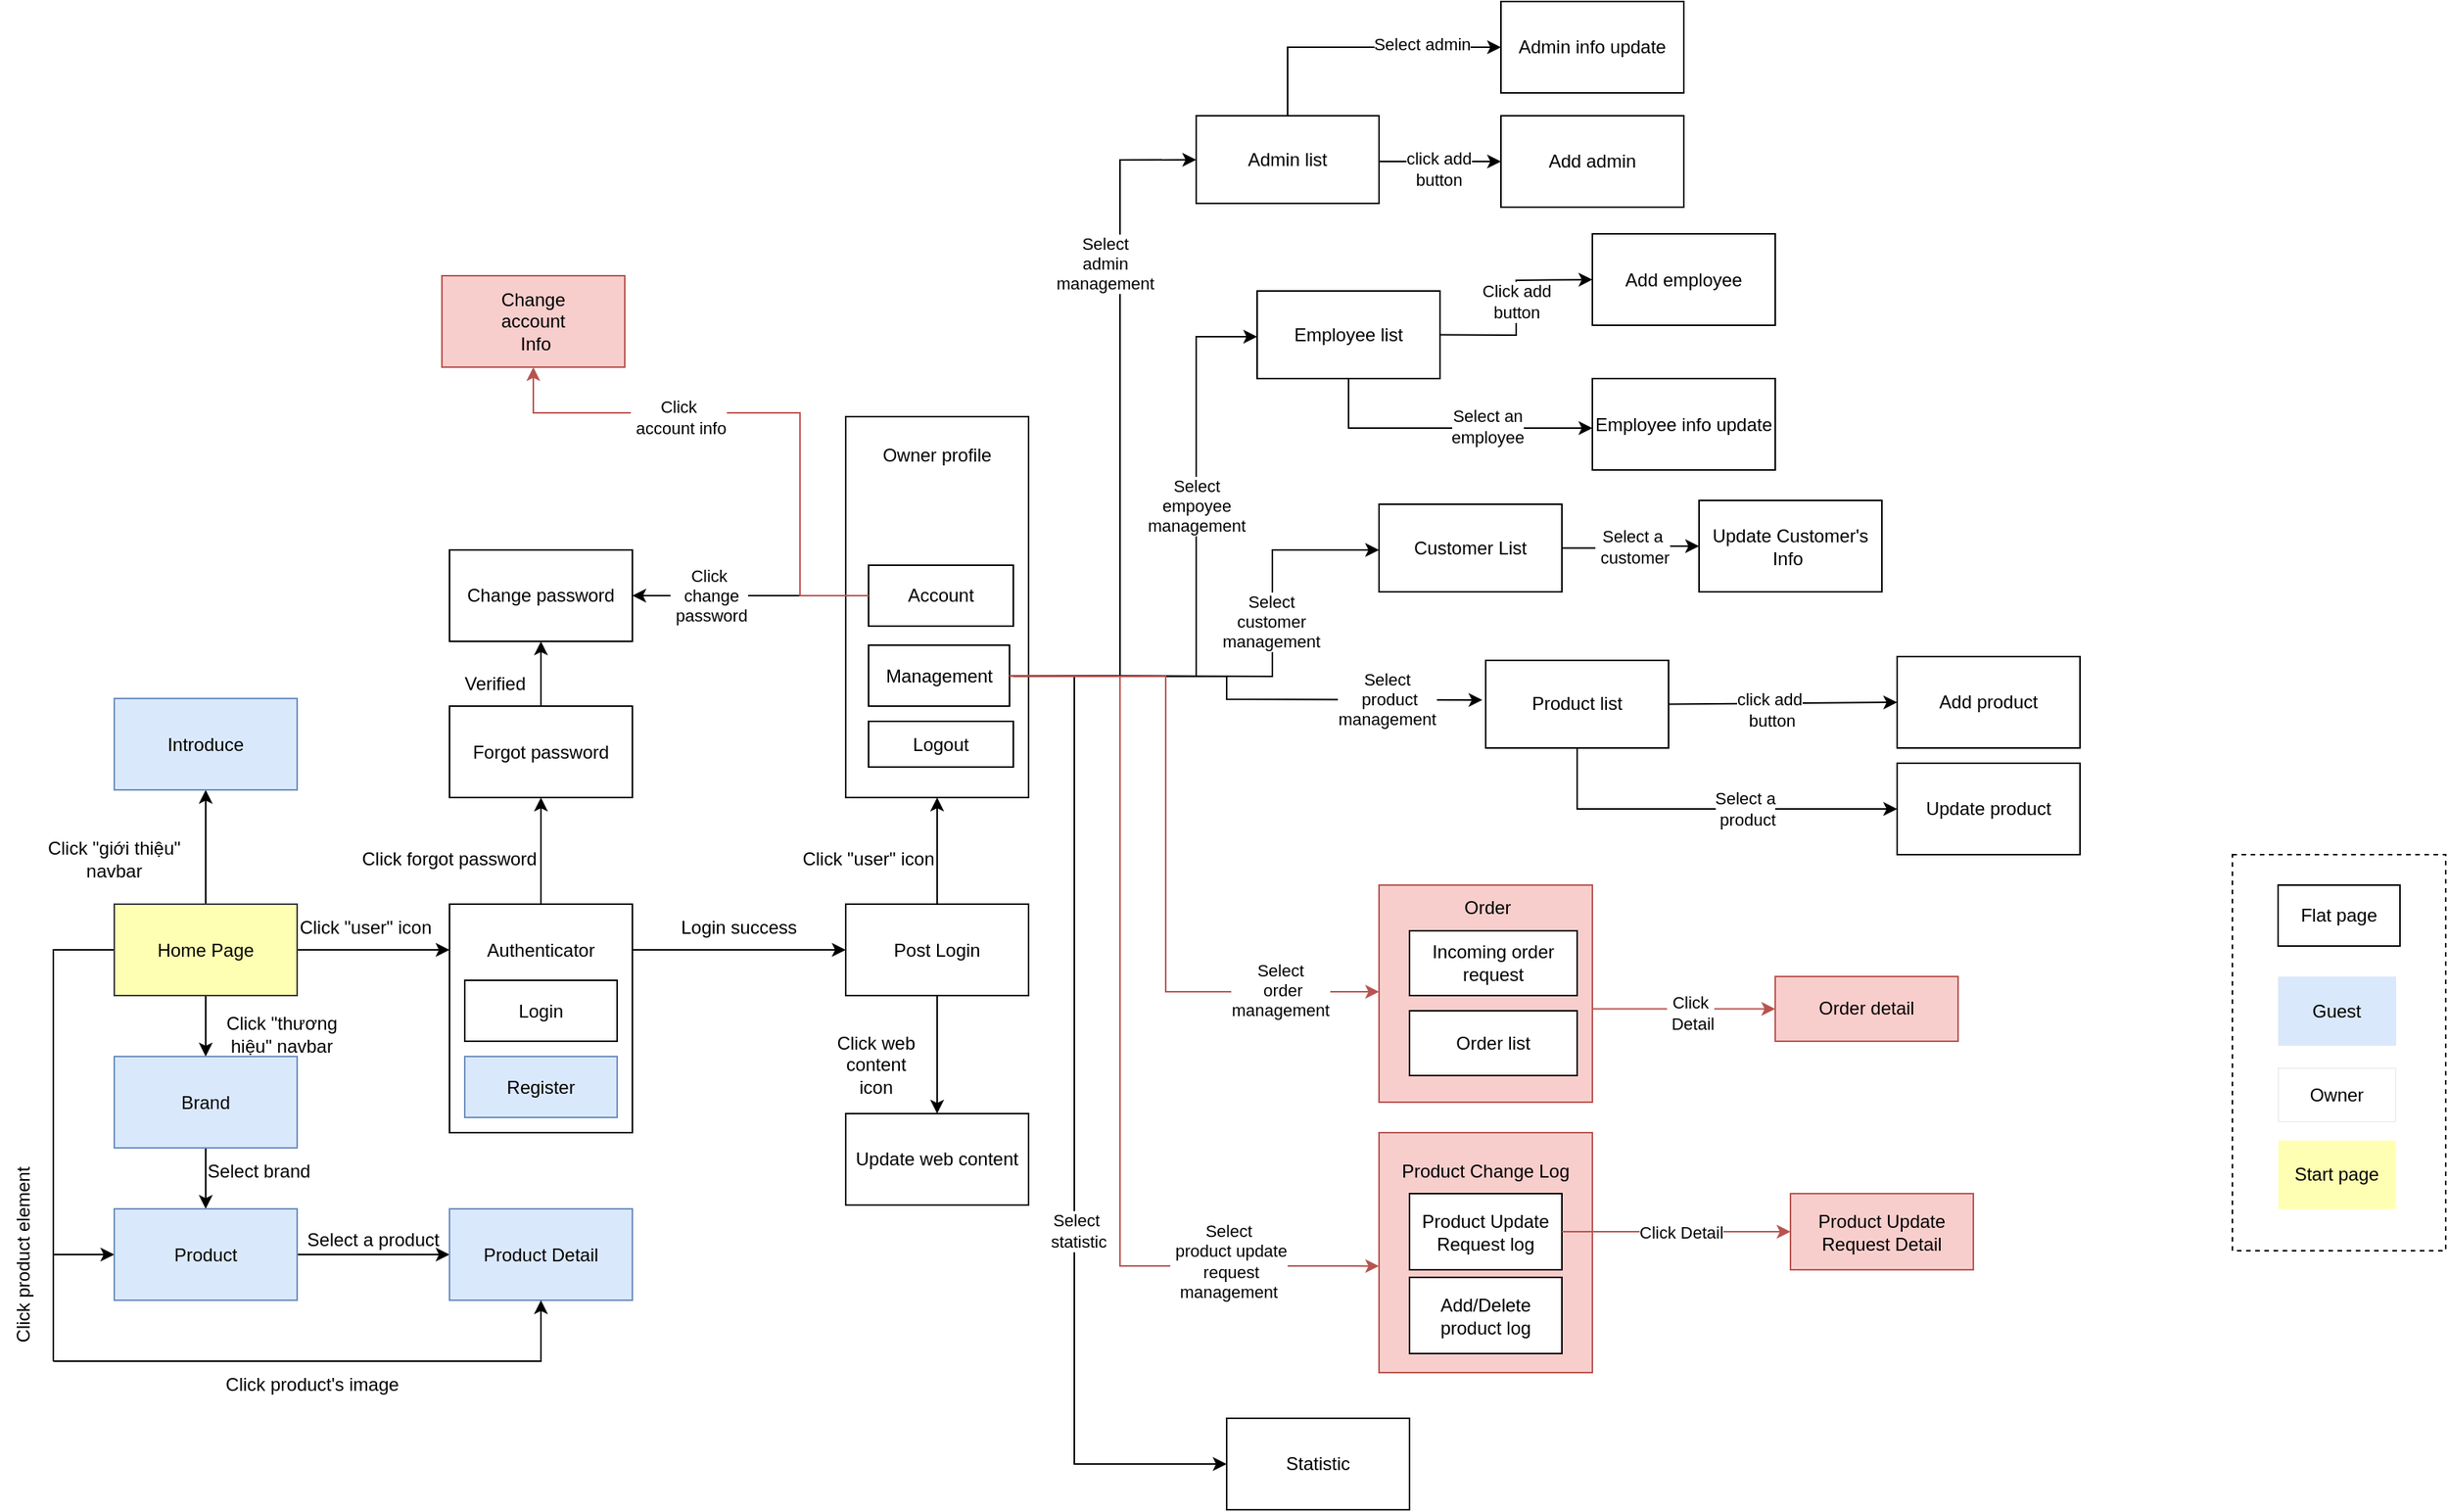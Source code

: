 <mxfile version="21.7.5" type="device">
  <diagram id="_5H-L2p9wcAScAushxqT" name="Trang-1">
    <mxGraphModel dx="1250" dy="1132" grid="1" gridSize="10" guides="1" tooltips="1" connect="1" arrows="1" fold="1" page="1" pageScale="1" pageWidth="850" pageHeight="1100" math="0" shadow="0">
      <root>
        <mxCell id="0" />
        <mxCell id="1" parent="0" />
        <mxCell id="MCsUvH6jt3mRJvjkBpip-1" style="edgeStyle=orthogonalEdgeStyle;rounded=0;orthogonalLoop=1;jettySize=auto;html=1;entryX=0.5;entryY=0;entryDx=0;entryDy=0;" parent="1" source="MCsUvH6jt3mRJvjkBpip-5" target="MCsUvH6jt3mRJvjkBpip-7" edge="1">
          <mxGeometry relative="1" as="geometry" />
        </mxCell>
        <mxCell id="MCsUvH6jt3mRJvjkBpip-2" style="edgeStyle=orthogonalEdgeStyle;rounded=0;orthogonalLoop=1;jettySize=auto;html=1;entryX=0;entryY=0.5;entryDx=0;entryDy=0;" parent="1" source="MCsUvH6jt3mRJvjkBpip-5" target="MCsUvH6jt3mRJvjkBpip-9" edge="1">
          <mxGeometry relative="1" as="geometry">
            <mxPoint x="990" y="902.5" as="targetPoint" />
            <Array as="points">
              <mxPoint x="960" y="672.5" />
              <mxPoint x="960" y="872.5" />
            </Array>
          </mxGeometry>
        </mxCell>
        <mxCell id="MCsUvH6jt3mRJvjkBpip-3" style="edgeStyle=orthogonalEdgeStyle;rounded=0;orthogonalLoop=1;jettySize=auto;html=1;" parent="1" source="MCsUvH6jt3mRJvjkBpip-5" edge="1">
          <mxGeometry relative="1" as="geometry">
            <mxPoint x="1220" y="672.5" as="targetPoint" />
          </mxGeometry>
        </mxCell>
        <mxCell id="MCsUvH6jt3mRJvjkBpip-4" style="edgeStyle=orthogonalEdgeStyle;rounded=0;orthogonalLoop=1;jettySize=auto;html=1;entryX=0.5;entryY=1;entryDx=0;entryDy=0;" parent="1" source="MCsUvH6jt3mRJvjkBpip-5" target="MCsUvH6jt3mRJvjkBpip-12" edge="1">
          <mxGeometry relative="1" as="geometry" />
        </mxCell>
        <mxCell id="MCsUvH6jt3mRJvjkBpip-5" value="Home Page" style="rounded=0;whiteSpace=wrap;html=1;fillColor=#FFFFB3;strokeColor=#36393d;" parent="1" vertex="1">
          <mxGeometry x="1000" y="642.5" width="120" height="60" as="geometry" />
        </mxCell>
        <mxCell id="MCsUvH6jt3mRJvjkBpip-6" value="" style="edgeStyle=orthogonalEdgeStyle;rounded=0;orthogonalLoop=1;jettySize=auto;html=1;" parent="1" source="MCsUvH6jt3mRJvjkBpip-7" target="MCsUvH6jt3mRJvjkBpip-9" edge="1">
          <mxGeometry relative="1" as="geometry" />
        </mxCell>
        <mxCell id="MCsUvH6jt3mRJvjkBpip-7" value="Brand" style="rounded=0;whiteSpace=wrap;html=1;fillColor=#dae8fc;strokeColor=#6c8ebf;" parent="1" vertex="1">
          <mxGeometry x="1000" y="742.5" width="120" height="60" as="geometry" />
        </mxCell>
        <mxCell id="MCsUvH6jt3mRJvjkBpip-8" style="edgeStyle=orthogonalEdgeStyle;rounded=0;orthogonalLoop=1;jettySize=auto;html=1;entryX=0;entryY=0.5;entryDx=0;entryDy=0;" parent="1" source="MCsUvH6jt3mRJvjkBpip-9" target="MCsUvH6jt3mRJvjkBpip-14" edge="1">
          <mxGeometry relative="1" as="geometry">
            <mxPoint x="1210" y="902.5" as="targetPoint" />
          </mxGeometry>
        </mxCell>
        <mxCell id="MCsUvH6jt3mRJvjkBpip-9" value="Product" style="rounded=0;whiteSpace=wrap;html=1;fillColor=#dae8fc;strokeColor=#6c8ebf;" parent="1" vertex="1">
          <mxGeometry x="1000" y="842.5" width="120" height="60" as="geometry" />
        </mxCell>
        <mxCell id="MCsUvH6jt3mRJvjkBpip-10" style="edgeStyle=orthogonalEdgeStyle;rounded=0;orthogonalLoop=1;jettySize=auto;html=1;entryX=0;entryY=0.5;entryDx=0;entryDy=0;" parent="1" source="MCsUvH6jt3mRJvjkBpip-11" target="MCsUvH6jt3mRJvjkBpip-13" edge="1">
          <mxGeometry relative="1" as="geometry">
            <mxPoint x="1420" y="672.5" as="targetPoint" />
            <Array as="points">
              <mxPoint x="1350" y="672.5" />
              <mxPoint x="1350" y="672.5" />
            </Array>
          </mxGeometry>
        </mxCell>
        <mxCell id="MCsUvH6jt3mRJvjkBpip-11" value="" style="rounded=0;whiteSpace=wrap;html=1;" parent="1" vertex="1">
          <mxGeometry x="1220" y="642.5" width="120" height="150" as="geometry" />
        </mxCell>
        <mxCell id="MCsUvH6jt3mRJvjkBpip-12" value="Introduce" style="rounded=0;whiteSpace=wrap;html=1;fillColor=#dae8fc;strokeColor=#6c8ebf;" parent="1" vertex="1">
          <mxGeometry x="1000" y="507.5" width="120" height="60" as="geometry" />
        </mxCell>
        <mxCell id="MCsUvH6jt3mRJvjkBpip-13" value="Post Login" style="rounded=0;whiteSpace=wrap;html=1;" parent="1" vertex="1">
          <mxGeometry x="1480" y="642.5" width="120" height="60" as="geometry" />
        </mxCell>
        <mxCell id="MCsUvH6jt3mRJvjkBpip-14" value="Product Detail" style="rounded=0;whiteSpace=wrap;html=1;fillColor=#dae8fc;strokeColor=#6c8ebf;" parent="1" vertex="1">
          <mxGeometry x="1220" y="842.5" width="120" height="60" as="geometry" />
        </mxCell>
        <mxCell id="MCsUvH6jt3mRJvjkBpip-15" value="" style="endArrow=none;html=1;rounded=0;" parent="1" edge="1">
          <mxGeometry width="50" height="50" relative="1" as="geometry">
            <mxPoint x="960" y="942.5" as="sourcePoint" />
            <mxPoint x="960" y="872.5" as="targetPoint" />
          </mxGeometry>
        </mxCell>
        <mxCell id="MCsUvH6jt3mRJvjkBpip-16" value="" style="endArrow=classic;html=1;rounded=0;entryX=0.5;entryY=1;entryDx=0;entryDy=0;" parent="1" target="MCsUvH6jt3mRJvjkBpip-14" edge="1">
          <mxGeometry width="50" height="50" relative="1" as="geometry">
            <mxPoint x="960" y="942.5" as="sourcePoint" />
            <mxPoint x="1400" y="972.5" as="targetPoint" />
            <Array as="points">
              <mxPoint x="1280" y="942.5" />
            </Array>
          </mxGeometry>
        </mxCell>
        <mxCell id="MCsUvH6jt3mRJvjkBpip-17" value="Forgot password" style="rounded=0;whiteSpace=wrap;html=1;" parent="1" vertex="1">
          <mxGeometry x="1220" y="512.5" width="120" height="60" as="geometry" />
        </mxCell>
        <mxCell id="MCsUvH6jt3mRJvjkBpip-18" value="" style="rounded=0;whiteSpace=wrap;html=1;" parent="1" vertex="1">
          <mxGeometry x="1480" y="322.5" width="120" height="250" as="geometry" />
        </mxCell>
        <mxCell id="MCsUvH6jt3mRJvjkBpip-19" value="Owner profile" style="text;html=1;strokeColor=none;fillColor=none;align=center;verticalAlign=middle;whiteSpace=wrap;rounded=0;" parent="1" vertex="1">
          <mxGeometry x="1495" y="332.5" width="90" height="30" as="geometry" />
        </mxCell>
        <mxCell id="MCsUvH6jt3mRJvjkBpip-22" value="Account" style="rounded=0;whiteSpace=wrap;html=1;" parent="1" vertex="1">
          <mxGeometry x="1495" y="420" width="95" height="40" as="geometry" />
        </mxCell>
        <mxCell id="MCsUvH6jt3mRJvjkBpip-23" value="" style="endArrow=classic;html=1;rounded=0;exitX=0.5;exitY=0;exitDx=0;exitDy=0;entryX=0.5;entryY=1;entryDx=0;entryDy=0;" parent="1" source="MCsUvH6jt3mRJvjkBpip-13" target="MCsUvH6jt3mRJvjkBpip-18" edge="1">
          <mxGeometry width="50" height="50" relative="1" as="geometry">
            <mxPoint x="1460" y="532.5" as="sourcePoint" />
            <mxPoint x="1510" y="482.5" as="targetPoint" />
          </mxGeometry>
        </mxCell>
        <mxCell id="MCsUvH6jt3mRJvjkBpip-24" value="" style="endArrow=classic;html=1;rounded=0;entryX=1;entryY=0.5;entryDx=0;entryDy=0;exitX=0;exitY=0.5;exitDx=0;exitDy=0;" parent="1" source="MCsUvH6jt3mRJvjkBpip-22" target="MCsUvH6jt3mRJvjkBpip-25" edge="1">
          <mxGeometry width="50" height="50" relative="1" as="geometry">
            <mxPoint x="1400" y="422.5" as="sourcePoint" />
            <mxPoint x="1380" y="542.5" as="targetPoint" />
          </mxGeometry>
        </mxCell>
        <mxCell id="jU25uh0QKvTO8C4eT4y0-46" value="Click&lt;br&gt;&amp;nbsp;change&lt;br&gt;&amp;nbsp;password" style="edgeLabel;html=1;align=center;verticalAlign=middle;resizable=0;points=[];" vertex="1" connectable="0" parent="MCsUvH6jt3mRJvjkBpip-24">
          <mxGeometry x="0.124" relative="1" as="geometry">
            <mxPoint x="-18" as="offset" />
          </mxGeometry>
        </mxCell>
        <mxCell id="MCsUvH6jt3mRJvjkBpip-25" value="Change password" style="rounded=0;whiteSpace=wrap;html=1;" parent="1" vertex="1">
          <mxGeometry x="1220" y="410" width="120" height="60" as="geometry" />
        </mxCell>
        <mxCell id="MCsUvH6jt3mRJvjkBpip-26" value="" style="endArrow=classic;html=1;rounded=0;exitX=0.5;exitY=0;exitDx=0;exitDy=0;entryX=0.5;entryY=1;entryDx=0;entryDy=0;" parent="1" source="MCsUvH6jt3mRJvjkBpip-11" target="MCsUvH6jt3mRJvjkBpip-17" edge="1">
          <mxGeometry width="50" height="50" relative="1" as="geometry">
            <mxPoint x="1240" y="592.5" as="sourcePoint" />
            <mxPoint x="1290" y="542.5" as="targetPoint" />
          </mxGeometry>
        </mxCell>
        <mxCell id="MCsUvH6jt3mRJvjkBpip-27" value="" style="endArrow=classic;html=1;rounded=0;exitX=0.5;exitY=0;exitDx=0;exitDy=0;entryX=0.5;entryY=1;entryDx=0;entryDy=0;" parent="1" source="MCsUvH6jt3mRJvjkBpip-17" target="MCsUvH6jt3mRJvjkBpip-25" edge="1">
          <mxGeometry width="50" height="50" relative="1" as="geometry">
            <mxPoint x="1350" y="532.5" as="sourcePoint" />
            <mxPoint x="1400" y="482.5" as="targetPoint" />
          </mxGeometry>
        </mxCell>
        <mxCell id="MCsUvH6jt3mRJvjkBpip-38" value="Logout" style="rounded=0;whiteSpace=wrap;html=1;" parent="1" vertex="1">
          <mxGeometry x="1495" y="522.5" width="95" height="30" as="geometry" />
        </mxCell>
        <mxCell id="MCsUvH6jt3mRJvjkBpip-39" value="Login" style="rounded=0;whiteSpace=wrap;html=1;" parent="1" vertex="1">
          <mxGeometry x="1230" y="692.5" width="100" height="40" as="geometry" />
        </mxCell>
        <mxCell id="MCsUvH6jt3mRJvjkBpip-40" value="Register" style="rounded=0;whiteSpace=wrap;html=1;fillColor=#dae8fc;strokeColor=#6c8ebf;" parent="1" vertex="1">
          <mxGeometry x="1230" y="742.5" width="100" height="40" as="geometry" />
        </mxCell>
        <mxCell id="MCsUvH6jt3mRJvjkBpip-41" value="Authenticator" style="text;html=1;strokeColor=none;fillColor=none;align=center;verticalAlign=middle;whiteSpace=wrap;rounded=0;" parent="1" vertex="1">
          <mxGeometry x="1250" y="657.5" width="60" height="30" as="geometry" />
        </mxCell>
        <mxCell id="MCsUvH6jt3mRJvjkBpip-46" value="Management" style="rounded=0;whiteSpace=wrap;html=1;" parent="1" vertex="1">
          <mxGeometry x="1495" y="472.5" width="92.5" height="40" as="geometry" />
        </mxCell>
        <mxCell id="MCsUvH6jt3mRJvjkBpip-51" value="" style="endArrow=classic;html=1;rounded=0;" parent="1" target="MCsUvH6jt3mRJvjkBpip-76" edge="1">
          <mxGeometry width="50" height="50" relative="1" as="geometry">
            <mxPoint x="1590" y="493" as="sourcePoint" />
            <mxPoint x="1680" y="382.5" as="targetPoint" />
            <Array as="points">
              <mxPoint x="1660" y="493" />
              <mxPoint x="1660" y="382.5" />
              <mxPoint x="1660" y="154" />
            </Array>
          </mxGeometry>
        </mxCell>
        <mxCell id="jU25uh0QKvTO8C4eT4y0-4" value="Select &lt;br&gt;admin &lt;br&gt;management" style="edgeLabel;html=1;align=center;verticalAlign=middle;resizable=0;points=[];" vertex="1" connectable="0" parent="MCsUvH6jt3mRJvjkBpip-51">
          <mxGeometry x="-0.035" y="-2" relative="1" as="geometry">
            <mxPoint x="-12" y="-120" as="offset" />
          </mxGeometry>
        </mxCell>
        <mxCell id="MCsUvH6jt3mRJvjkBpip-52" value="Click &quot;giới thiệu&quot; navbar" style="text;html=1;strokeColor=none;fillColor=none;align=center;verticalAlign=middle;whiteSpace=wrap;rounded=0;" parent="1" vertex="1">
          <mxGeometry x="940" y="597.5" width="120" height="30" as="geometry" />
        </mxCell>
        <mxCell id="MCsUvH6jt3mRJvjkBpip-53" value="Click &quot;thương hiệu&quot; navbar" style="text;html=1;strokeColor=none;fillColor=none;align=center;verticalAlign=middle;whiteSpace=wrap;rounded=0;" parent="1" vertex="1">
          <mxGeometry x="1060" y="712.5" width="100" height="30" as="geometry" />
        </mxCell>
        <mxCell id="MCsUvH6jt3mRJvjkBpip-54" value="Select brand" style="text;html=1;strokeColor=none;fillColor=none;align=center;verticalAlign=middle;whiteSpace=wrap;rounded=0;" parent="1" vertex="1">
          <mxGeometry x="1060" y="802.5" width="70" height="30" as="geometry" />
        </mxCell>
        <mxCell id="MCsUvH6jt3mRJvjkBpip-55" value="Click product element" style="text;html=1;strokeColor=none;fillColor=none;align=center;verticalAlign=middle;whiteSpace=wrap;rounded=0;rotation=-90;" parent="1" vertex="1">
          <mxGeometry x="880" y="857.5" width="120" height="30" as="geometry" />
        </mxCell>
        <mxCell id="MCsUvH6jt3mRJvjkBpip-57" value="Click product&#39;s image" style="text;html=1;strokeColor=none;fillColor=none;align=center;verticalAlign=middle;whiteSpace=wrap;rounded=0;" parent="1" vertex="1">
          <mxGeometry x="1070" y="942.5" width="120" height="30" as="geometry" />
        </mxCell>
        <mxCell id="MCsUvH6jt3mRJvjkBpip-59" value="Select a product" style="text;html=1;strokeColor=none;fillColor=none;align=center;verticalAlign=middle;whiteSpace=wrap;rounded=0;" parent="1" vertex="1">
          <mxGeometry x="1120" y="847.5" width="100" height="30" as="geometry" />
        </mxCell>
        <mxCell id="MCsUvH6jt3mRJvjkBpip-60" value="Click &quot;user&quot; icon" style="text;html=1;strokeColor=none;fillColor=none;align=center;verticalAlign=middle;whiteSpace=wrap;rounded=0;" parent="1" vertex="1">
          <mxGeometry x="1120" y="642.5" width="90" height="30" as="geometry" />
        </mxCell>
        <mxCell id="MCsUvH6jt3mRJvjkBpip-65" value="Click forgot password" style="text;html=1;strokeColor=none;fillColor=none;align=center;verticalAlign=middle;whiteSpace=wrap;rounded=0;" parent="1" vertex="1">
          <mxGeometry x="1160" y="597.5" width="120" height="30" as="geometry" />
        </mxCell>
        <mxCell id="MCsUvH6jt3mRJvjkBpip-67" value="Verified" style="text;html=1;strokeColor=none;fillColor=none;align=center;verticalAlign=middle;whiteSpace=wrap;rounded=0;" parent="1" vertex="1">
          <mxGeometry x="1220" y="482.5" width="60" height="30" as="geometry" />
        </mxCell>
        <mxCell id="MCsUvH6jt3mRJvjkBpip-71" value="Login success" style="text;html=1;strokeColor=none;fillColor=none;align=center;verticalAlign=middle;whiteSpace=wrap;rounded=0;" parent="1" vertex="1">
          <mxGeometry x="1370" y="642.5" width="80" height="30" as="geometry" />
        </mxCell>
        <mxCell id="MCsUvH6jt3mRJvjkBpip-72" value="Click &quot;user&quot; icon" style="text;html=1;strokeColor=none;fillColor=none;align=center;verticalAlign=middle;whiteSpace=wrap;rounded=0;" parent="1" vertex="1">
          <mxGeometry x="1450" y="597.5" width="90" height="30" as="geometry" />
        </mxCell>
        <mxCell id="MCsUvH6jt3mRJvjkBpip-76" value="Admin list" style="rounded=0;whiteSpace=wrap;html=1;" parent="1" vertex="1">
          <mxGeometry x="1710" y="125" width="120" height="57.5" as="geometry" />
        </mxCell>
        <mxCell id="MCsUvH6jt3mRJvjkBpip-77" value="Add admin" style="rounded=0;whiteSpace=wrap;html=1;" parent="1" vertex="1">
          <mxGeometry x="1910" y="125" width="120" height="60" as="geometry" />
        </mxCell>
        <mxCell id="MCsUvH6jt3mRJvjkBpip-78" value="Admin info update" style="rounded=0;whiteSpace=wrap;html=1;" parent="1" vertex="1">
          <mxGeometry x="1910" y="50" width="120" height="60" as="geometry" />
        </mxCell>
        <mxCell id="MCsUvH6jt3mRJvjkBpip-84" value="" style="endArrow=classic;html=1;entryX=0;entryY=0.5;entryDx=0;entryDy=0;" parent="1" edge="1" target="MCsUvH6jt3mRJvjkBpip-77">
          <mxGeometry width="50" height="50" relative="1" as="geometry">
            <mxPoint x="1830" y="155" as="sourcePoint" />
            <mxPoint x="1930" y="382.5" as="targetPoint" />
          </mxGeometry>
        </mxCell>
        <mxCell id="jU25uh0QKvTO8C4eT4y0-6" value="Text" style="edgeLabel;html=1;align=center;verticalAlign=middle;resizable=0;points=[];" vertex="1" connectable="0" parent="MCsUvH6jt3mRJvjkBpip-84">
          <mxGeometry x="0.005" y="-4" relative="1" as="geometry">
            <mxPoint as="offset" />
          </mxGeometry>
        </mxCell>
        <mxCell id="jU25uh0QKvTO8C4eT4y0-7" value="click add &lt;br&gt;button" style="edgeLabel;html=1;align=center;verticalAlign=middle;resizable=0;points=[];" vertex="1" connectable="0" parent="MCsUvH6jt3mRJvjkBpip-84">
          <mxGeometry x="-0.021" y="-5" relative="1" as="geometry">
            <mxPoint as="offset" />
          </mxGeometry>
        </mxCell>
        <mxCell id="MCsUvH6jt3mRJvjkBpip-85" value="" style="endArrow=classic;html=1;rounded=0;exitX=0.5;exitY=0;exitDx=0;exitDy=0;entryX=0;entryY=0.5;entryDx=0;entryDy=0;" parent="1" source="MCsUvH6jt3mRJvjkBpip-76" target="MCsUvH6jt3mRJvjkBpip-78" edge="1">
          <mxGeometry width="50" height="50" relative="1" as="geometry">
            <mxPoint x="1960" y="452.5" as="sourcePoint" />
            <mxPoint x="2010" y="402.5" as="targetPoint" />
            <Array as="points">
              <mxPoint x="1770" y="80" />
            </Array>
          </mxGeometry>
        </mxCell>
        <mxCell id="jU25uh0QKvTO8C4eT4y0-8" value="Select admin" style="edgeLabel;html=1;align=center;verticalAlign=middle;resizable=0;points=[];" vertex="1" connectable="0" parent="MCsUvH6jt3mRJvjkBpip-85">
          <mxGeometry x="0.437" y="2" relative="1" as="geometry">
            <mxPoint as="offset" />
          </mxGeometry>
        </mxCell>
        <mxCell id="MCsUvH6jt3mRJvjkBpip-95" value="Employee list" style="rounded=0;whiteSpace=wrap;html=1;" parent="1" vertex="1">
          <mxGeometry x="1750" y="240" width="120" height="57.5" as="geometry" />
        </mxCell>
        <mxCell id="MCsUvH6jt3mRJvjkBpip-96" value="Add employee" style="rounded=0;whiteSpace=wrap;html=1;" parent="1" vertex="1">
          <mxGeometry x="1970" y="202.5" width="120" height="60" as="geometry" />
        </mxCell>
        <mxCell id="MCsUvH6jt3mRJvjkBpip-97" value="Employee info update" style="rounded=0;whiteSpace=wrap;html=1;" parent="1" vertex="1">
          <mxGeometry x="1970" y="297.5" width="120" height="60" as="geometry" />
        </mxCell>
        <mxCell id="MCsUvH6jt3mRJvjkBpip-99" value="" style="endArrow=classic;html=1;rounded=0;exitX=0.5;exitY=1;exitDx=0;exitDy=0;" parent="1" source="MCsUvH6jt3mRJvjkBpip-95" edge="1">
          <mxGeometry width="50" height="50" relative="1" as="geometry">
            <mxPoint x="1960" y="643.75" as="sourcePoint" />
            <mxPoint x="1970" y="330" as="targetPoint" />
            <Array as="points">
              <mxPoint x="1810" y="330" />
            </Array>
          </mxGeometry>
        </mxCell>
        <mxCell id="jU25uh0QKvTO8C4eT4y0-15" value="Select an&lt;br&gt;employee" style="edgeLabel;html=1;align=center;verticalAlign=middle;resizable=0;points=[];" vertex="1" connectable="0" parent="MCsUvH6jt3mRJvjkBpip-99">
          <mxGeometry x="0.276" y="1" relative="1" as="geometry">
            <mxPoint as="offset" />
          </mxGeometry>
        </mxCell>
        <mxCell id="MCsUvH6jt3mRJvjkBpip-102" value="" style="endArrow=classic;html=1;rounded=0;exitX=1;exitY=0.5;exitDx=0;exitDy=0;" parent="1" source="MCsUvH6jt3mRJvjkBpip-46" edge="1">
          <mxGeometry width="50" height="50" relative="1" as="geometry">
            <mxPoint x="1740" y="562.5" as="sourcePoint" />
            <mxPoint x="1750" y="270" as="targetPoint" />
            <Array as="points">
              <mxPoint x="1710" y="493" />
              <mxPoint x="1710" y="270" />
            </Array>
          </mxGeometry>
        </mxCell>
        <mxCell id="jU25uh0QKvTO8C4eT4y0-9" value="Select &lt;br&gt;empoyee &lt;br&gt;management" style="edgeLabel;html=1;align=center;verticalAlign=middle;resizable=0;points=[];" vertex="1" connectable="0" parent="MCsUvH6jt3mRJvjkBpip-102">
          <mxGeometry x="0.313" y="1" relative="1" as="geometry">
            <mxPoint x="1" y="18" as="offset" />
          </mxGeometry>
        </mxCell>
        <mxCell id="MCsUvH6jt3mRJvjkBpip-112" value="Product list" style="rounded=0;whiteSpace=wrap;html=1;" parent="1" vertex="1">
          <mxGeometry x="1900" y="482.5" width="120" height="57.5" as="geometry" />
        </mxCell>
        <mxCell id="MCsUvH6jt3mRJvjkBpip-113" value="Add product" style="rounded=0;whiteSpace=wrap;html=1;" parent="1" vertex="1">
          <mxGeometry x="2170" y="480" width="120" height="60" as="geometry" />
        </mxCell>
        <mxCell id="MCsUvH6jt3mRJvjkBpip-114" value="Update product" style="rounded=0;whiteSpace=wrap;html=1;" parent="1" vertex="1">
          <mxGeometry x="2170" y="550" width="120" height="60" as="geometry" />
        </mxCell>
        <mxCell id="MCsUvH6jt3mRJvjkBpip-115" value="" style="endArrow=classic;html=1;exitX=1;exitY=0.5;exitDx=0;exitDy=0;" parent="1" source="MCsUvH6jt3mRJvjkBpip-112" edge="1">
          <mxGeometry width="50" height="50" relative="1" as="geometry">
            <mxPoint x="1960" y="815" as="sourcePoint" />
            <mxPoint x="2170" y="510" as="targetPoint" />
          </mxGeometry>
        </mxCell>
        <mxCell id="jU25uh0QKvTO8C4eT4y0-29" value="click add&lt;br&gt;&amp;nbsp;button" style="edgeLabel;html=1;align=center;verticalAlign=middle;resizable=0;points=[];" vertex="1" connectable="0" parent="MCsUvH6jt3mRJvjkBpip-115">
          <mxGeometry x="-0.125" y="-4" relative="1" as="geometry">
            <mxPoint as="offset" />
          </mxGeometry>
        </mxCell>
        <mxCell id="MCsUvH6jt3mRJvjkBpip-116" value="" style="endArrow=classic;html=1;rounded=0;exitX=0.5;exitY=1;exitDx=0;exitDy=0;entryX=0;entryY=0.5;entryDx=0;entryDy=0;" parent="1" source="MCsUvH6jt3mRJvjkBpip-112" target="MCsUvH6jt3mRJvjkBpip-114" edge="1">
          <mxGeometry width="50" height="50" relative="1" as="geometry">
            <mxPoint x="1960" y="815" as="sourcePoint" />
            <mxPoint x="2010" y="765" as="targetPoint" />
            <Array as="points">
              <mxPoint x="1960" y="580" />
            </Array>
          </mxGeometry>
        </mxCell>
        <mxCell id="jU25uh0QKvTO8C4eT4y0-30" value="Select a&lt;br&gt;&amp;nbsp;product" style="edgeLabel;html=1;align=center;verticalAlign=middle;resizable=0;points=[];" vertex="1" connectable="0" parent="MCsUvH6jt3mRJvjkBpip-116">
          <mxGeometry x="0.197" relative="1" as="geometry">
            <mxPoint as="offset" />
          </mxGeometry>
        </mxCell>
        <mxCell id="MCsUvH6jt3mRJvjkBpip-119" value="" style="endArrow=classic;html=1;rounded=0;entryX=-0.018;entryY=0.452;entryDx=0;entryDy=0;entryPerimeter=0;" parent="1" target="MCsUvH6jt3mRJvjkBpip-112" edge="1">
          <mxGeometry width="50" height="50" relative="1" as="geometry">
            <mxPoint x="1590" y="493" as="sourcePoint" />
            <mxPoint x="1750" y="592.5" as="targetPoint" />
            <Array as="points">
              <mxPoint x="1730" y="493" />
              <mxPoint x="1730" y="508" />
            </Array>
          </mxGeometry>
        </mxCell>
        <mxCell id="jU25uh0QKvTO8C4eT4y0-28" value="Select&lt;br&gt;&amp;nbsp;product &lt;br&gt;management" style="edgeLabel;html=1;align=center;verticalAlign=middle;resizable=0;points=[];" vertex="1" connectable="0" parent="MCsUvH6jt3mRJvjkBpip-119">
          <mxGeometry x="0.402" y="-2" relative="1" as="geometry">
            <mxPoint x="33" y="-2" as="offset" />
          </mxGeometry>
        </mxCell>
        <mxCell id="MCsUvH6jt3mRJvjkBpip-126" value="Statistic" style="rounded=0;whiteSpace=wrap;html=1;" parent="1" vertex="1">
          <mxGeometry x="1730" y="980" width="120" height="60" as="geometry" />
        </mxCell>
        <mxCell id="MCsUvH6jt3mRJvjkBpip-127" value="" style="endArrow=classic;html=1;rounded=0;entryX=0;entryY=0.5;entryDx=0;entryDy=0;" parent="1" target="MCsUvH6jt3mRJvjkBpip-126" edge="1">
          <mxGeometry width="50" height="50" relative="1" as="geometry">
            <mxPoint x="1590" y="493" as="sourcePoint" />
            <mxPoint x="1850" y="432.5" as="targetPoint" />
            <Array as="points">
              <mxPoint x="1630" y="493" />
              <mxPoint x="1630" y="1010" />
            </Array>
          </mxGeometry>
        </mxCell>
        <mxCell id="jU25uh0QKvTO8C4eT4y0-43" value="Select&lt;br&gt;&amp;nbsp;statistic" style="edgeLabel;html=1;align=center;verticalAlign=middle;resizable=0;points=[];" vertex="1" connectable="0" parent="MCsUvH6jt3mRJvjkBpip-127">
          <mxGeometry x="0.228" y="1" relative="1" as="geometry">
            <mxPoint as="offset" />
          </mxGeometry>
        </mxCell>
        <mxCell id="MCsUvH6jt3mRJvjkBpip-131" value="" style="endArrow=classic;html=1;rounded=0;exitX=0.5;exitY=1;exitDx=0;exitDy=0;" parent="1" source="MCsUvH6jt3mRJvjkBpip-13" target="MCsUvH6jt3mRJvjkBpip-132" edge="1">
          <mxGeometry width="50" height="50" relative="1" as="geometry">
            <mxPoint x="1310" y="832.5" as="sourcePoint" />
            <mxPoint x="1540" y="822.5" as="targetPoint" />
          </mxGeometry>
        </mxCell>
        <mxCell id="MCsUvH6jt3mRJvjkBpip-132" value="Update web content" style="rounded=0;whiteSpace=wrap;html=1;" parent="1" vertex="1">
          <mxGeometry x="1480" y="780" width="120" height="60" as="geometry" />
        </mxCell>
        <mxCell id="MCsUvH6jt3mRJvjkBpip-133" value="Click web content icon" style="text;html=1;strokeColor=none;fillColor=none;align=center;verticalAlign=middle;whiteSpace=wrap;rounded=0;" parent="1" vertex="1">
          <mxGeometry x="1470" y="732.5" width="60" height="30" as="geometry" />
        </mxCell>
        <mxCell id="MCsUvH6jt3mRJvjkBpip-135" value="" style="rounded=0;whiteSpace=wrap;html=1;fillColor=#f8cecc;strokeColor=#b85450;" parent="1" vertex="1">
          <mxGeometry x="1830" y="792.5" width="140" height="157.5" as="geometry" />
        </mxCell>
        <mxCell id="MCsUvH6jt3mRJvjkBpip-138" value="Add/Delete product log" style="rounded=0;whiteSpace=wrap;html=1;" parent="1" vertex="1">
          <mxGeometry x="1850" y="887.5" width="100" height="50" as="geometry" />
        </mxCell>
        <mxCell id="MCsUvH6jt3mRJvjkBpip-139" value="Product Update Request log" style="rounded=0;whiteSpace=wrap;html=1;" parent="1" vertex="1">
          <mxGeometry x="1850" y="832.5" width="100" height="50" as="geometry" />
        </mxCell>
        <mxCell id="MCsUvH6jt3mRJvjkBpip-140" value="Product Change Log" style="text;html=1;strokeColor=none;fillColor=none;align=center;verticalAlign=middle;whiteSpace=wrap;rounded=0;" parent="1" vertex="1">
          <mxGeometry x="1840" y="802.5" width="120" height="30" as="geometry" />
        </mxCell>
        <mxCell id="MCsUvH6jt3mRJvjkBpip-146" value="" style="rounded=0;whiteSpace=wrap;html=1;dashed=1;" parent="1" vertex="1">
          <mxGeometry x="2390" y="610" width="140" height="260" as="geometry" />
        </mxCell>
        <mxCell id="MCsUvH6jt3mRJvjkBpip-147" value="Guest" style="rounded=0;whiteSpace=wrap;html=1;dashed=1;strokeWidth=0;fillColor=#dae8fc;strokeColor=#6c8ebf;" parent="1" vertex="1">
          <mxGeometry x="2420" y="690" width="77" height="45" as="geometry" />
        </mxCell>
        <mxCell id="MCsUvH6jt3mRJvjkBpip-148" value="Owner" style="rounded=0;whiteSpace=wrap;html=1;dashed=1;strokeWidth=0;" parent="1" vertex="1">
          <mxGeometry x="2420" y="750" width="77" height="35" as="geometry" />
        </mxCell>
        <mxCell id="MCsUvH6jt3mRJvjkBpip-149" value="Flat page" style="rounded=0;whiteSpace=wrap;html=1;strokeWidth=1;perimeterSpacing=1;" parent="1" vertex="1">
          <mxGeometry x="2420" y="630" width="80" height="40" as="geometry" />
        </mxCell>
        <mxCell id="MCsUvH6jt3mRJvjkBpip-150" value="Start page" style="rounded=0;whiteSpace=wrap;html=1;dashed=1;strokeWidth=0;fillColor=#FFFFB3;strokeColor=#FFFFB3;" parent="1" vertex="1">
          <mxGeometry x="2420" y="797.5" width="77" height="45" as="geometry" />
        </mxCell>
        <mxCell id="jU25uh0QKvTO8C4eT4y0-1" value="" style="endArrow=classic;html=1;rounded=0;exitX=1;exitY=0.5;exitDx=0;exitDy=0;entryX=0;entryY=0.5;entryDx=0;entryDy=0;fillColor=#f8cecc;strokeColor=#b85450;" edge="1" parent="1" source="MCsUvH6jt3mRJvjkBpip-139" target="jU25uh0QKvTO8C4eT4y0-3">
          <mxGeometry width="50" height="50" relative="1" as="geometry">
            <mxPoint x="2135" y="815" as="sourcePoint" />
            <mxPoint x="2190" y="840.5" as="targetPoint" />
          </mxGeometry>
        </mxCell>
        <mxCell id="jU25uh0QKvTO8C4eT4y0-2" value="Click Detail" style="edgeLabel;html=1;align=center;verticalAlign=middle;resizable=0;points=[];" vertex="1" connectable="0" parent="jU25uh0QKvTO8C4eT4y0-1">
          <mxGeometry x="0.037" y="-5" relative="1" as="geometry">
            <mxPoint y="-5" as="offset" />
          </mxGeometry>
        </mxCell>
        <mxCell id="jU25uh0QKvTO8C4eT4y0-3" value="Product Update Request Detail" style="rounded=0;whiteSpace=wrap;html=1;fillColor=#f8cecc;strokeColor=#b85450;" vertex="1" parent="1">
          <mxGeometry x="2100" y="832.5" width="120" height="50" as="geometry" />
        </mxCell>
        <mxCell id="jU25uh0QKvTO8C4eT4y0-11" value="" style="endArrow=classic;html=1;rounded=0;exitX=1;exitY=0.5;exitDx=0;exitDy=0;entryX=0;entryY=0.5;entryDx=0;entryDy=0;" edge="1" parent="1" source="MCsUvH6jt3mRJvjkBpip-95" target="MCsUvH6jt3mRJvjkBpip-96">
          <mxGeometry width="50" height="50" relative="1" as="geometry">
            <mxPoint x="1900" y="270" as="sourcePoint" />
            <mxPoint x="1970" y="220" as="targetPoint" />
            <Array as="points">
              <mxPoint x="1920" y="269" />
              <mxPoint x="1920" y="233" />
            </Array>
          </mxGeometry>
        </mxCell>
        <mxCell id="jU25uh0QKvTO8C4eT4y0-14" value="Click add &lt;br&gt;button" style="edgeLabel;html=1;align=center;verticalAlign=middle;resizable=0;points=[];" vertex="1" connectable="0" parent="jU25uh0QKvTO8C4eT4y0-11">
          <mxGeometry x="0.066" y="-1" relative="1" as="geometry">
            <mxPoint x="-1" as="offset" />
          </mxGeometry>
        </mxCell>
        <mxCell id="jU25uh0QKvTO8C4eT4y0-21" style="edgeStyle=orthogonalEdgeStyle;rounded=0;orthogonalLoop=1;jettySize=auto;html=1;exitX=1;exitY=0.5;exitDx=0;exitDy=0;entryX=0;entryY=0.5;entryDx=0;entryDy=0;" edge="1" parent="1" source="jU25uh0QKvTO8C4eT4y0-18" target="jU25uh0QKvTO8C4eT4y0-20">
          <mxGeometry relative="1" as="geometry" />
        </mxCell>
        <mxCell id="jU25uh0QKvTO8C4eT4y0-22" value="Select a&lt;br&gt;&amp;nbsp;customer" style="edgeLabel;html=1;align=center;verticalAlign=middle;resizable=0;points=[];" vertex="1" connectable="0" parent="jU25uh0QKvTO8C4eT4y0-21">
          <mxGeometry x="0.041" relative="1" as="geometry">
            <mxPoint as="offset" />
          </mxGeometry>
        </mxCell>
        <mxCell id="jU25uh0QKvTO8C4eT4y0-18" value="Customer List" style="rounded=0;whiteSpace=wrap;html=1;" vertex="1" parent="1">
          <mxGeometry x="1830" y="380" width="120" height="57.5" as="geometry" />
        </mxCell>
        <mxCell id="jU25uh0QKvTO8C4eT4y0-20" value="Update Customer&#39;s Info&amp;nbsp;" style="rounded=0;whiteSpace=wrap;html=1;" vertex="1" parent="1">
          <mxGeometry x="2040" y="377.5" width="120" height="60" as="geometry" />
        </mxCell>
        <mxCell id="jU25uh0QKvTO8C4eT4y0-26" value="" style="endArrow=classic;html=1;rounded=0;exitX=1;exitY=0.5;exitDx=0;exitDy=0;" edge="1" parent="1" source="MCsUvH6jt3mRJvjkBpip-46">
          <mxGeometry width="50" height="50" relative="1" as="geometry">
            <mxPoint x="1760" y="450" as="sourcePoint" />
            <mxPoint x="1830" y="410" as="targetPoint" />
            <Array as="points">
              <mxPoint x="1760" y="493" />
              <mxPoint x="1760" y="410" />
            </Array>
          </mxGeometry>
        </mxCell>
        <mxCell id="jU25uh0QKvTO8C4eT4y0-27" value="Select &lt;br&gt;customer&lt;br&gt;management" style="edgeLabel;html=1;align=center;verticalAlign=middle;resizable=0;points=[];" vertex="1" connectable="0" parent="jU25uh0QKvTO8C4eT4y0-26">
          <mxGeometry x="0.28" y="1" relative="1" as="geometry">
            <mxPoint as="offset" />
          </mxGeometry>
        </mxCell>
        <mxCell id="jU25uh0QKvTO8C4eT4y0-32" value="" style="rounded=0;whiteSpace=wrap;html=1;fillColor=#f8cecc;strokeColor=#b85450;" vertex="1" parent="1">
          <mxGeometry x="1830" y="630" width="140" height="142.5" as="geometry" />
        </mxCell>
        <mxCell id="jU25uh0QKvTO8C4eT4y0-33" value="Incoming order request" style="rounded=0;whiteSpace=wrap;html=1;" vertex="1" parent="1">
          <mxGeometry x="1850" y="660" width="110" height="42.5" as="geometry" />
        </mxCell>
        <mxCell id="jU25uh0QKvTO8C4eT4y0-34" value="Order list" style="rounded=0;whiteSpace=wrap;html=1;" vertex="1" parent="1">
          <mxGeometry x="1850" y="712.5" width="110" height="42.5" as="geometry" />
        </mxCell>
        <mxCell id="jU25uh0QKvTO8C4eT4y0-35" value="Order" style="text;strokeColor=none;fillColor=none;align=left;verticalAlign=middle;spacingLeft=4;spacingRight=4;overflow=hidden;points=[[0,0.5],[1,0.5]];portConstraint=eastwest;rotatable=0;whiteSpace=wrap;html=1;" vertex="1" parent="1">
          <mxGeometry x="1880" y="630" width="50" height="30" as="geometry" />
        </mxCell>
        <mxCell id="jU25uh0QKvTO8C4eT4y0-36" value="Order detail" style="rounded=0;whiteSpace=wrap;html=1;fillColor=#f8cecc;strokeColor=#b85450;" vertex="1" parent="1">
          <mxGeometry x="2090" y="690" width="120" height="42.5" as="geometry" />
        </mxCell>
        <mxCell id="jU25uh0QKvTO8C4eT4y0-37" value="" style="endArrow=classic;html=1;exitX=1;exitY=0.57;exitDx=0;exitDy=0;entryX=0;entryY=0.5;entryDx=0;entryDy=0;exitPerimeter=0;fillColor=#f8cecc;strokeColor=#b85450;" edge="1" parent="1" source="jU25uh0QKvTO8C4eT4y0-32" target="jU25uh0QKvTO8C4eT4y0-36">
          <mxGeometry width="50" height="50" relative="1" as="geometry">
            <mxPoint x="2025" y="681.75" as="sourcePoint" />
            <mxPoint x="2175" y="680.75" as="targetPoint" />
          </mxGeometry>
        </mxCell>
        <mxCell id="jU25uh0QKvTO8C4eT4y0-38" value="Click&lt;br&gt;&amp;nbsp;Detail" style="edgeLabel;html=1;align=center;verticalAlign=middle;resizable=0;points=[];" vertex="1" connectable="0" parent="jU25uh0QKvTO8C4eT4y0-37">
          <mxGeometry x="-0.125" y="-4" relative="1" as="geometry">
            <mxPoint x="11" y="-1" as="offset" />
          </mxGeometry>
        </mxCell>
        <mxCell id="jU25uh0QKvTO8C4eT4y0-39" value="" style="endArrow=classic;html=1;rounded=0;exitX=1.001;exitY=0.608;exitDx=0;exitDy=0;exitPerimeter=0;fillColor=#f8cecc;strokeColor=#b85450;" edge="1" parent="1">
          <mxGeometry width="50" height="50" relative="1" as="geometry">
            <mxPoint x="1587.592" y="492.82" as="sourcePoint" />
            <mxPoint x="1830" y="700" as="targetPoint" />
            <Array as="points">
              <mxPoint x="1690" y="493" />
              <mxPoint x="1690" y="700" />
            </Array>
          </mxGeometry>
        </mxCell>
        <mxCell id="jU25uh0QKvTO8C4eT4y0-42" value="Select&lt;br style=&quot;border-color: var(--border-color);&quot;&gt;&amp;nbsp;order&lt;br style=&quot;border-color: var(--border-color);&quot;&gt;management" style="edgeLabel;html=1;align=center;verticalAlign=middle;resizable=0;points=[];" vertex="1" connectable="0" parent="jU25uh0QKvTO8C4eT4y0-39">
          <mxGeometry x="0.573" relative="1" as="geometry">
            <mxPoint x="31" y="-1" as="offset" />
          </mxGeometry>
        </mxCell>
        <mxCell id="jU25uh0QKvTO8C4eT4y0-44" value="" style="endArrow=classic;html=1;rounded=0;entryX=0;entryY=0.556;entryDx=0;entryDy=0;entryPerimeter=0;exitX=1;exitY=0.5;exitDx=0;exitDy=0;fillColor=#f8cecc;strokeColor=#b85450;" edge="1" parent="1" source="MCsUvH6jt3mRJvjkBpip-46" target="MCsUvH6jt3mRJvjkBpip-135">
          <mxGeometry width="50" height="50" relative="1" as="geometry">
            <mxPoint x="1730" y="897.5" as="sourcePoint" />
            <mxPoint x="1780" y="847.5" as="targetPoint" />
            <Array as="points">
              <mxPoint x="1660" y="493" />
              <mxPoint x="1660" y="880" />
            </Array>
          </mxGeometry>
        </mxCell>
        <mxCell id="jU25uh0QKvTO8C4eT4y0-45" value="Select&lt;br style=&quot;border-color: var(--border-color);&quot;&gt;&amp;nbsp;product update&lt;br&gt;&amp;nbsp;request&lt;br style=&quot;border-color: var(--border-color);&quot;&gt;management" style="edgeLabel;html=1;align=center;verticalAlign=middle;resizable=0;points=[];" vertex="1" connectable="0" parent="jU25uh0QKvTO8C4eT4y0-44">
          <mxGeometry x="0.686" y="3" relative="1" as="geometry">
            <mxPoint as="offset" />
          </mxGeometry>
        </mxCell>
        <mxCell id="jU25uh0QKvTO8C4eT4y0-47" value="Change&lt;br&gt;account&lt;br&gt;&amp;nbsp;Info" style="rounded=0;whiteSpace=wrap;html=1;fillColor=#f8cecc;strokeColor=#b85450;" vertex="1" parent="1">
          <mxGeometry x="1215" y="230" width="120" height="60" as="geometry" />
        </mxCell>
        <mxCell id="jU25uh0QKvTO8C4eT4y0-48" value="" style="endArrow=classic;html=1;rounded=0;entryX=0.5;entryY=1;entryDx=0;entryDy=0;exitX=0;exitY=0.5;exitDx=0;exitDy=0;fillColor=#f8cecc;strokeColor=#b85450;" edge="1" parent="1" source="MCsUvH6jt3mRJvjkBpip-22" target="jU25uh0QKvTO8C4eT4y0-47">
          <mxGeometry width="50" height="50" relative="1" as="geometry">
            <mxPoint x="1470" y="320" as="sourcePoint" />
            <mxPoint x="1315" y="320" as="targetPoint" />
            <Array as="points">
              <mxPoint x="1450" y="440" />
              <mxPoint x="1450" y="320" />
              <mxPoint x="1275" y="320" />
            </Array>
          </mxGeometry>
        </mxCell>
        <mxCell id="jU25uh0QKvTO8C4eT4y0-49" value="Click&lt;br&gt;&amp;nbsp;account info" style="edgeLabel;html=1;align=center;verticalAlign=middle;resizable=0;points=[];" vertex="1" connectable="0" parent="jU25uh0QKvTO8C4eT4y0-48">
          <mxGeometry x="0.124" relative="1" as="geometry">
            <mxPoint x="-37" y="3" as="offset" />
          </mxGeometry>
        </mxCell>
      </root>
    </mxGraphModel>
  </diagram>
</mxfile>
